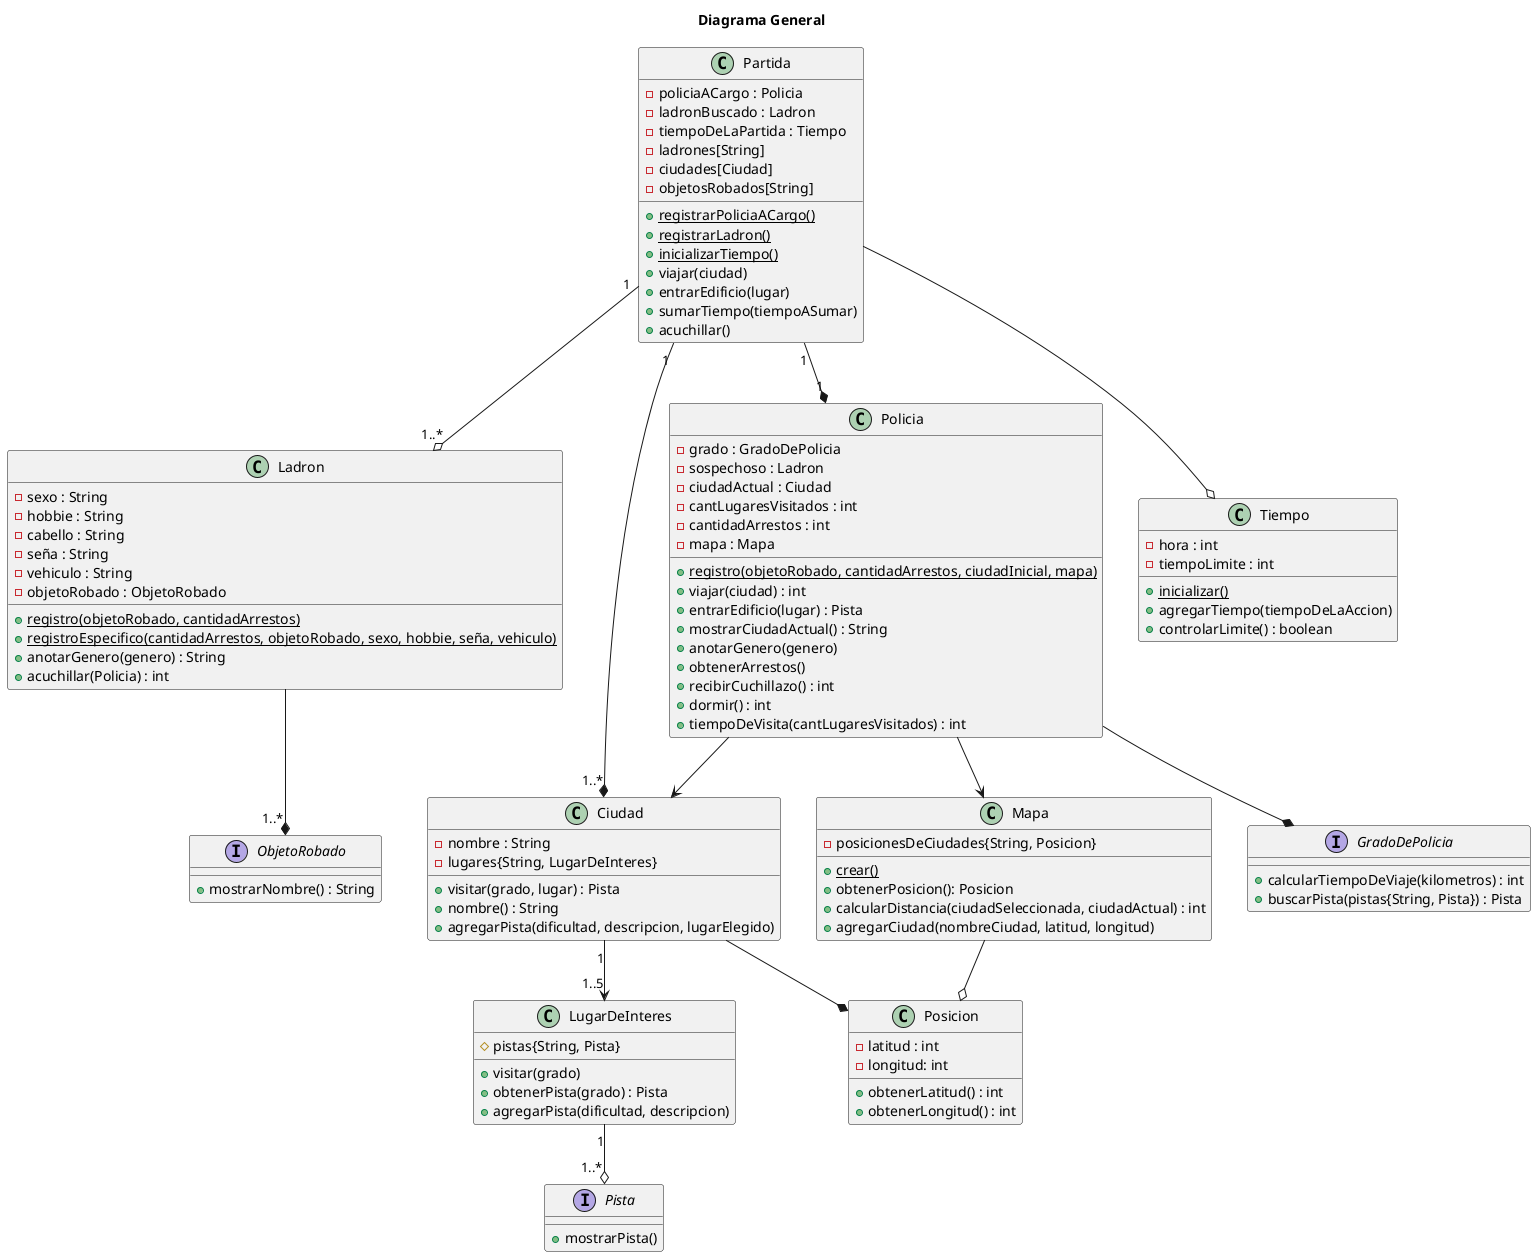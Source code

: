 @startuml 
title Diagrama General


class Ciudad{
    - nombre : String
    - lugares{String, LugarDeInteres}
    + visitar(grado, lugar) : Pista
    + nombre() : String
    + agregarPista(dificultad, descripcion, lugarElegido)

}
class Partida{
    - policiaACargo : Policia
    - ladronBuscado : Ladron
    - tiempoDeLaPartida : Tiempo
    - ladrones[String]
    - ciudades[Ciudad]
    - objetosRobados[String]
    + {static} registrarPoliciaACargo()
    + {static} registrarLadron()
    + {static} inicializarTiempo()
    + viajar(ciudad)
    + entrarEdificio(lugar)
    + sumarTiempo(tiempoASumar)
    + acuchillar()
}


class Ladron{
    - sexo : String
    - hobbie : String
    - cabello : String
    - seña : String
    - vehiculo : String
    - objetoRobado : ObjetoRobado
    + {static} registro(objetoRobado, cantidadArrestos)
    + {static} registroEspecifico(cantidadArrestos, objetoRobado, sexo, hobbie, seña, vehiculo)
    + anotarGenero(genero) : String
    + acuchillar(Policia) : int
}

class Policia{
    - grado : GradoDePolicia
    - sospechoso : Ladron
    - ciudadActual : Ciudad
    - cantLugaresVisitados : int
    - cantidadArrestos : int
    - mapa : Mapa
    + {static} registro(objetoRobado, cantidadArrestos, ciudadInicial, mapa)
    + viajar(ciudad) : int
    + entrarEdificio(lugar) : Pista
    + mostrarCiudadActual() : String
    + anotarGenero(genero)
    + obtenerArrestos()
    + recibirCuchillazo() : int
    + dormir() : int
    + tiempoDeVisita(cantLugaresVisitados) : int
}

class Mapa{
    - posicionesDeCiudades{String, Posicion}
    + {static} crear()
    + obtenerPosicion(): Posicion
    + calcularDistancia(ciudadSeleccionada, ciudadActual) : int
    + agregarCiudad(nombreCiudad, latitud, longitud)
}

class Posicion{
    - latitud : int
    - longitud: int
    + obtenerLatitud() : int
    + obtenerLongitud() : int
}

interface GradoDePolicia{
    + calcularTiempoDeViaje(kilometros) : int
    + buscarPista(pistas{String, Pista}) : Pista
}

class LugarDeInteres{
    # pistas{String, Pista}
    + visitar(grado)
    + obtenerPista(grado) : Pista
    + agregarPista(dificultad, descripcion)
}

interface Pista{
    + mostrarPista()
}

interface ObjetoRobado{
	+ mostrarNombre() : String
}

class Tiempo{
    - hora : int
    - tiempoLimite : int
    + {static} inicializar()
    + agregarTiempo(tiempoDeLaAccion)
    + controlarLimite() : boolean
}


Partida "1" --o "1..*" Ladron
Partida"1" --* "1"Policia
Partida --o Tiempo
Policia --* GradoDePolicia
Policia --> Mapa
Partida "1" --* "1..*" Ciudad
Policia --> Ciudad
Ciudad "1" --> "1..5"LugarDeInteres
LugarDeInteres "1" --o "1..*" Pista
Ladron --* "1..*" ObjetoRobado
Ciudad --* Posicion
Mapa --o Posicion

@enduml